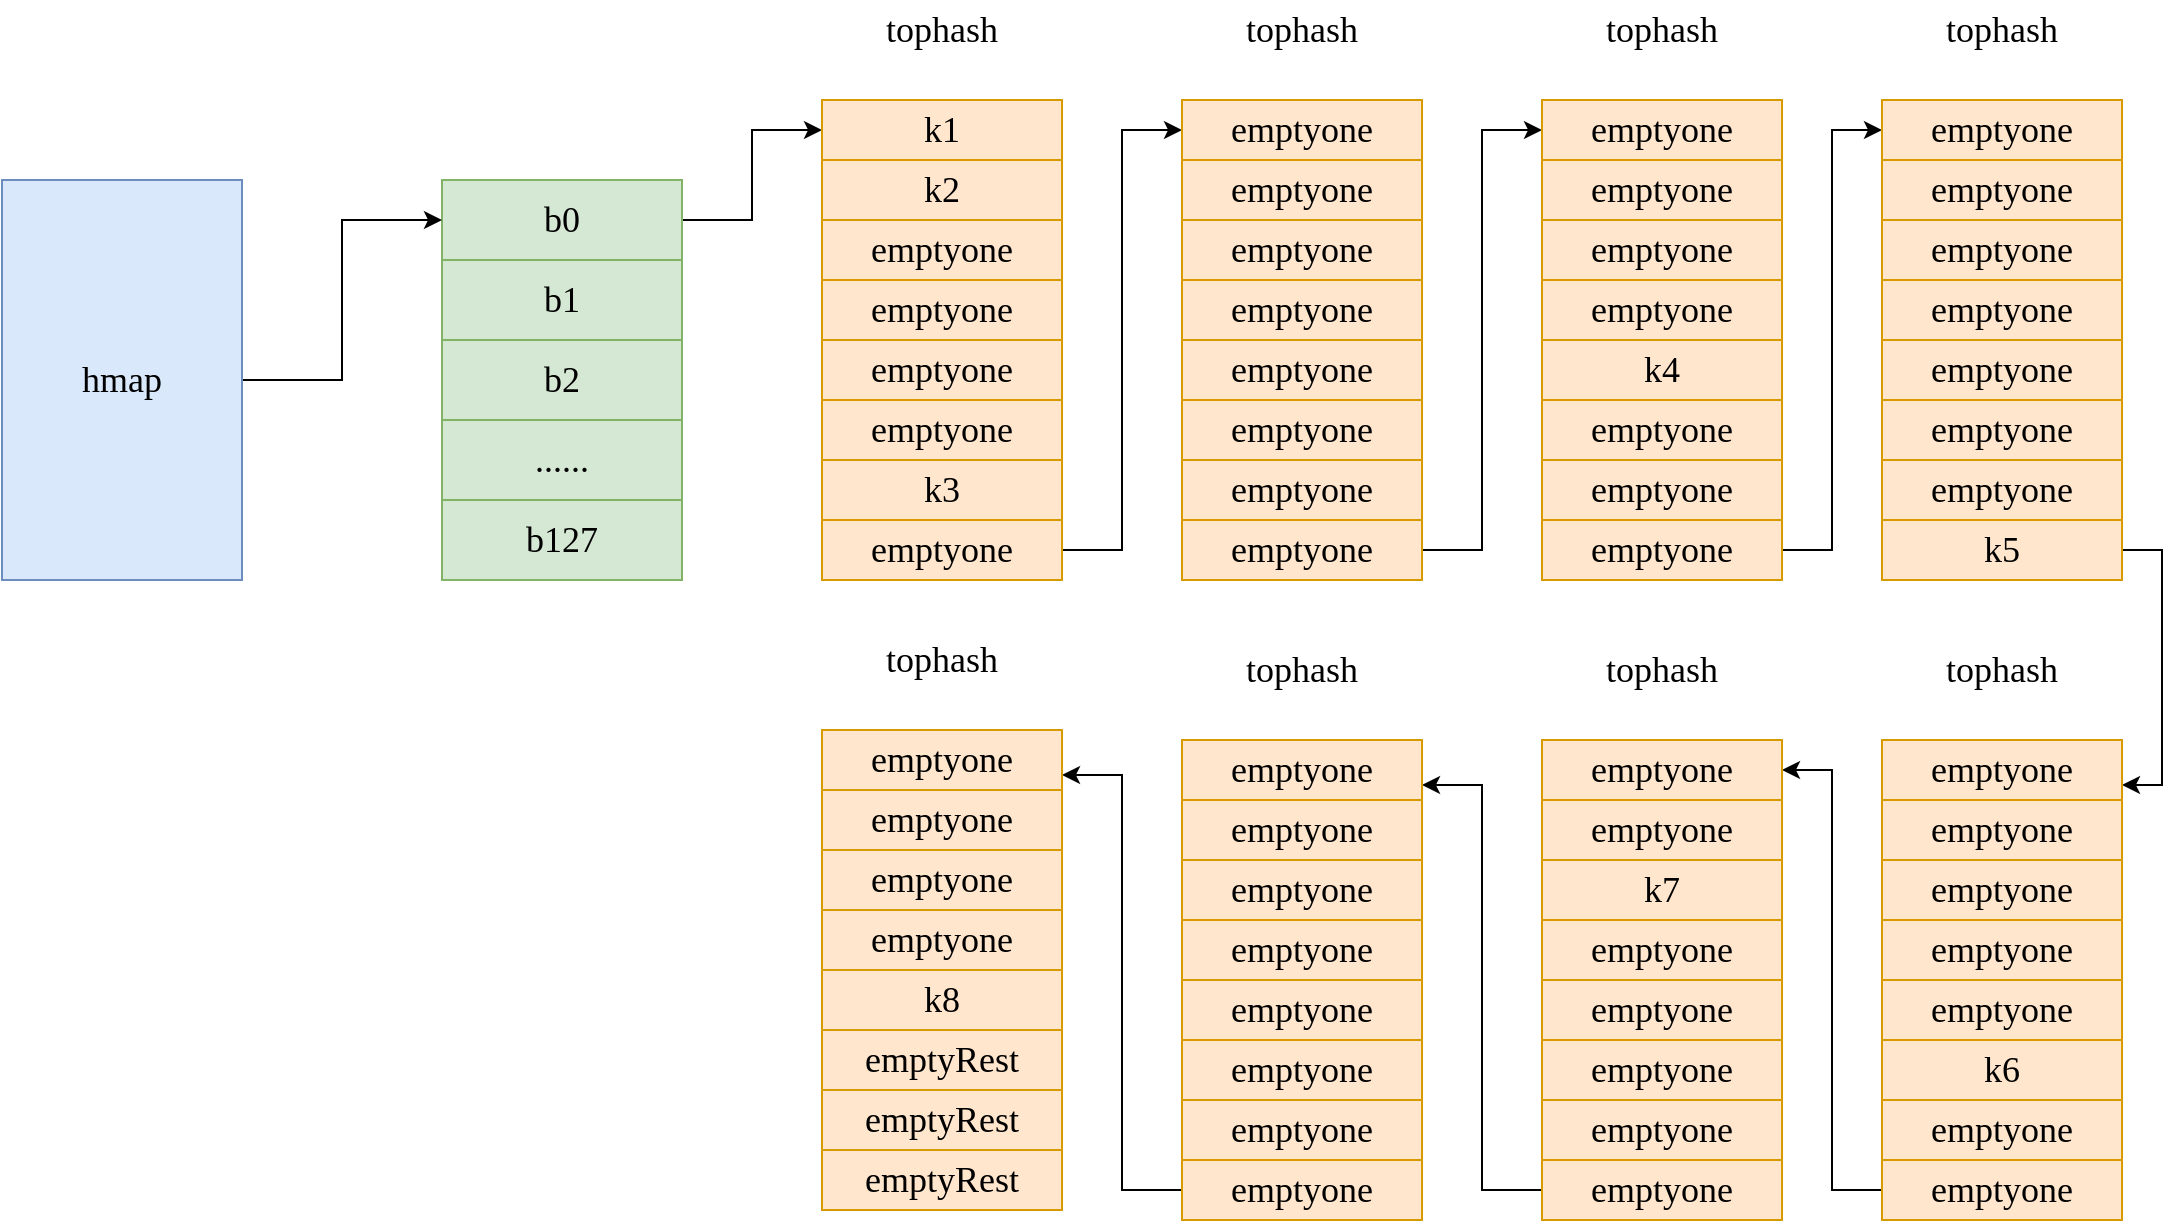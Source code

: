<mxfile version="20.2.3" type="device"><diagram id="9SW6HvLX9ItElKIPClBO" name="第 1 页"><mxGraphModel dx="1929" dy="852" grid="1" gridSize="10" guides="1" tooltips="1" connect="1" arrows="1" fold="1" page="1" pageScale="1" pageWidth="827" pageHeight="1169" math="0" shadow="0"><root><mxCell id="0"/><mxCell id="1" parent="0"/><mxCell id="N6K5-oXsicZ7SrlEYaeY-8" style="edgeStyle=orthogonalEdgeStyle;rounded=0;orthogonalLoop=1;jettySize=auto;html=1;entryX=0;entryY=0.5;entryDx=0;entryDy=0;fontFamily=Comic Sans MS;fontSize=18;labelBackgroundColor=none;" edge="1" parent="1" source="N6K5-oXsicZ7SrlEYaeY-2" target="N6K5-oXsicZ7SrlEYaeY-7"><mxGeometry relative="1" as="geometry"/></mxCell><mxCell id="N6K5-oXsicZ7SrlEYaeY-2" value="b0" style="rounded=0;whiteSpace=wrap;html=1;fontSize=18;fontFamily=Comic Sans MS;fillColor=#d5e8d4;strokeColor=#82b366;labelBackgroundColor=none;" vertex="1" parent="1"><mxGeometry x="100" y="160" width="120" height="40" as="geometry"/></mxCell><mxCell id="N6K5-oXsicZ7SrlEYaeY-3" value="b1" style="rounded=0;whiteSpace=wrap;html=1;fontSize=18;fontFamily=Comic Sans MS;fillColor=#d5e8d4;strokeColor=#82b366;labelBackgroundColor=none;" vertex="1" parent="1"><mxGeometry x="100" y="200" width="120" height="40" as="geometry"/></mxCell><mxCell id="N6K5-oXsicZ7SrlEYaeY-4" value="b2" style="rounded=0;whiteSpace=wrap;html=1;fontSize=18;fontFamily=Comic Sans MS;fillColor=#d5e8d4;strokeColor=#82b366;labelBackgroundColor=none;" vertex="1" parent="1"><mxGeometry x="100" y="240" width="120" height="40" as="geometry"/></mxCell><mxCell id="N6K5-oXsicZ7SrlEYaeY-5" value="......" style="rounded=0;whiteSpace=wrap;html=1;fontSize=18;fontFamily=Comic Sans MS;fillColor=#d5e8d4;strokeColor=#82b366;labelBackgroundColor=none;" vertex="1" parent="1"><mxGeometry x="100" y="280" width="120" height="40" as="geometry"/></mxCell><mxCell id="N6K5-oXsicZ7SrlEYaeY-6" value="b127" style="rounded=0;whiteSpace=wrap;html=1;fontSize=18;fontFamily=Comic Sans MS;fillColor=#d5e8d4;strokeColor=#82b366;labelBackgroundColor=none;" vertex="1" parent="1"><mxGeometry x="100" y="320" width="120" height="40" as="geometry"/></mxCell><mxCell id="N6K5-oXsicZ7SrlEYaeY-7" value="k1" style="rounded=0;whiteSpace=wrap;html=1;fontFamily=Comic Sans MS;fontSize=18;fillColor=#ffe6cc;strokeColor=#d79b00;labelBackgroundColor=none;" vertex="1" parent="1"><mxGeometry x="290" y="120" width="120" height="30" as="geometry"/></mxCell><mxCell id="N6K5-oXsicZ7SrlEYaeY-9" value="k2" style="rounded=0;whiteSpace=wrap;html=1;fontFamily=Comic Sans MS;fontSize=18;fillColor=#ffe6cc;strokeColor=#d79b00;labelBackgroundColor=none;" vertex="1" parent="1"><mxGeometry x="290" y="150" width="120" height="30" as="geometry"/></mxCell><mxCell id="N6K5-oXsicZ7SrlEYaeY-10" value="emptyone" style="rounded=0;whiteSpace=wrap;html=1;fontFamily=Comic Sans MS;fontSize=18;fillColor=#ffe6cc;strokeColor=#d79b00;labelBackgroundColor=none;" vertex="1" parent="1"><mxGeometry x="290" y="180" width="120" height="30" as="geometry"/></mxCell><mxCell id="N6K5-oXsicZ7SrlEYaeY-11" value="emptyone" style="rounded=0;whiteSpace=wrap;html=1;fontFamily=Comic Sans MS;fontSize=18;fillColor=#ffe6cc;strokeColor=#d79b00;labelBackgroundColor=none;" vertex="1" parent="1"><mxGeometry x="290" y="210" width="120" height="30" as="geometry"/></mxCell><mxCell id="N6K5-oXsicZ7SrlEYaeY-12" value="emptyone" style="rounded=0;whiteSpace=wrap;html=1;fontFamily=Comic Sans MS;fontSize=18;fillColor=#ffe6cc;strokeColor=#d79b00;labelBackgroundColor=none;" vertex="1" parent="1"><mxGeometry x="290" y="240" width="120" height="30" as="geometry"/></mxCell><mxCell id="N6K5-oXsicZ7SrlEYaeY-13" value="emptyone" style="rounded=0;whiteSpace=wrap;html=1;fontFamily=Comic Sans MS;fontSize=18;fillColor=#ffe6cc;strokeColor=#d79b00;labelBackgroundColor=none;" vertex="1" parent="1"><mxGeometry x="290" y="270" width="120" height="30" as="geometry"/></mxCell><mxCell id="N6K5-oXsicZ7SrlEYaeY-14" value="k3" style="rounded=0;whiteSpace=wrap;html=1;fontFamily=Comic Sans MS;fontSize=18;fillColor=#ffe6cc;strokeColor=#d79b00;labelBackgroundColor=none;" vertex="1" parent="1"><mxGeometry x="290" y="300" width="120" height="30" as="geometry"/></mxCell><mxCell id="N6K5-oXsicZ7SrlEYaeY-28" style="edgeStyle=orthogonalEdgeStyle;rounded=0;orthogonalLoop=1;jettySize=auto;html=1;entryX=0;entryY=0.5;entryDx=0;entryDy=0;fontFamily=Comic Sans MS;fontSize=18;labelBackgroundColor=none;" edge="1" parent="1" source="N6K5-oXsicZ7SrlEYaeY-15" target="N6K5-oXsicZ7SrlEYaeY-18"><mxGeometry relative="1" as="geometry"/></mxCell><mxCell id="N6K5-oXsicZ7SrlEYaeY-15" value="emptyone" style="rounded=0;whiteSpace=wrap;html=1;fontFamily=Comic Sans MS;fontSize=18;fillColor=#ffe6cc;strokeColor=#d79b00;labelBackgroundColor=none;" vertex="1" parent="1"><mxGeometry x="290" y="330" width="120" height="30" as="geometry"/></mxCell><mxCell id="N6K5-oXsicZ7SrlEYaeY-16" value="tophash" style="text;html=1;strokeColor=none;fillColor=none;align=center;verticalAlign=middle;whiteSpace=wrap;rounded=0;fontFamily=Comic Sans MS;fontSize=18;labelBackgroundColor=none;" vertex="1" parent="1"><mxGeometry x="320" y="70" width="60" height="30" as="geometry"/></mxCell><mxCell id="N6K5-oXsicZ7SrlEYaeY-18" value="emptyone" style="rounded=0;whiteSpace=wrap;html=1;fontFamily=Comic Sans MS;fontSize=18;fillColor=#ffe6cc;strokeColor=#d79b00;labelBackgroundColor=none;" vertex="1" parent="1"><mxGeometry x="470" y="120" width="120" height="30" as="geometry"/></mxCell><mxCell id="N6K5-oXsicZ7SrlEYaeY-19" value="emptyone" style="rounded=0;whiteSpace=wrap;html=1;fontFamily=Comic Sans MS;fontSize=18;fillColor=#ffe6cc;strokeColor=#d79b00;labelBackgroundColor=none;" vertex="1" parent="1"><mxGeometry x="470" y="150" width="120" height="30" as="geometry"/></mxCell><mxCell id="N6K5-oXsicZ7SrlEYaeY-20" value="emptyone" style="rounded=0;whiteSpace=wrap;html=1;fontFamily=Comic Sans MS;fontSize=18;fillColor=#ffe6cc;strokeColor=#d79b00;labelBackgroundColor=none;" vertex="1" parent="1"><mxGeometry x="470" y="180" width="120" height="30" as="geometry"/></mxCell><mxCell id="N6K5-oXsicZ7SrlEYaeY-21" value="emptyone" style="rounded=0;whiteSpace=wrap;html=1;fontFamily=Comic Sans MS;fontSize=18;fillColor=#ffe6cc;strokeColor=#d79b00;labelBackgroundColor=none;" vertex="1" parent="1"><mxGeometry x="470" y="210" width="120" height="30" as="geometry"/></mxCell><mxCell id="N6K5-oXsicZ7SrlEYaeY-22" value="emptyone" style="rounded=0;whiteSpace=wrap;html=1;fontFamily=Comic Sans MS;fontSize=18;fillColor=#ffe6cc;strokeColor=#d79b00;labelBackgroundColor=none;" vertex="1" parent="1"><mxGeometry x="470" y="240" width="120" height="30" as="geometry"/></mxCell><mxCell id="N6K5-oXsicZ7SrlEYaeY-23" value="emptyone" style="rounded=0;whiteSpace=wrap;html=1;fontFamily=Comic Sans MS;fontSize=18;fillColor=#ffe6cc;strokeColor=#d79b00;labelBackgroundColor=none;" vertex="1" parent="1"><mxGeometry x="470" y="270" width="120" height="30" as="geometry"/></mxCell><mxCell id="N6K5-oXsicZ7SrlEYaeY-24" value="emptyone" style="rounded=0;whiteSpace=wrap;html=1;fontFamily=Comic Sans MS;fontSize=18;fillColor=#ffe6cc;strokeColor=#d79b00;labelBackgroundColor=none;" vertex="1" parent="1"><mxGeometry x="470" y="300" width="120" height="30" as="geometry"/></mxCell><mxCell id="N6K5-oXsicZ7SrlEYaeY-39" style="edgeStyle=orthogonalEdgeStyle;rounded=0;orthogonalLoop=1;jettySize=auto;html=1;entryX=0;entryY=0.5;entryDx=0;entryDy=0;fontFamily=Comic Sans MS;fontSize=18;labelBackgroundColor=none;" edge="1" parent="1" source="N6K5-oXsicZ7SrlEYaeY-25" target="N6K5-oXsicZ7SrlEYaeY-29"><mxGeometry relative="1" as="geometry"/></mxCell><mxCell id="N6K5-oXsicZ7SrlEYaeY-25" value="emptyone" style="rounded=0;whiteSpace=wrap;html=1;fontFamily=Comic Sans MS;fontSize=18;fillColor=#ffe6cc;strokeColor=#d79b00;labelBackgroundColor=none;" vertex="1" parent="1"><mxGeometry x="470" y="330" width="120" height="30" as="geometry"/></mxCell><mxCell id="N6K5-oXsicZ7SrlEYaeY-26" value="tophash" style="text;html=1;strokeColor=none;fillColor=none;align=center;verticalAlign=middle;whiteSpace=wrap;rounded=0;fontFamily=Comic Sans MS;fontSize=18;labelBackgroundColor=none;" vertex="1" parent="1"><mxGeometry x="500" y="70" width="60" height="30" as="geometry"/></mxCell><mxCell id="N6K5-oXsicZ7SrlEYaeY-29" value="emptyone" style="rounded=0;whiteSpace=wrap;html=1;fontFamily=Comic Sans MS;fontSize=18;fillColor=#ffe6cc;strokeColor=#d79b00;labelBackgroundColor=none;" vertex="1" parent="1"><mxGeometry x="650" y="120" width="120" height="30" as="geometry"/></mxCell><mxCell id="N6K5-oXsicZ7SrlEYaeY-30" value="emptyone" style="rounded=0;whiteSpace=wrap;html=1;fontFamily=Comic Sans MS;fontSize=18;fillColor=#ffe6cc;strokeColor=#d79b00;labelBackgroundColor=none;" vertex="1" parent="1"><mxGeometry x="650" y="150" width="120" height="30" as="geometry"/></mxCell><mxCell id="N6K5-oXsicZ7SrlEYaeY-31" value="emptyone" style="rounded=0;whiteSpace=wrap;html=1;fontFamily=Comic Sans MS;fontSize=18;fillColor=#ffe6cc;strokeColor=#d79b00;labelBackgroundColor=none;" vertex="1" parent="1"><mxGeometry x="650" y="180" width="120" height="30" as="geometry"/></mxCell><mxCell id="N6K5-oXsicZ7SrlEYaeY-32" value="emptyone" style="rounded=0;whiteSpace=wrap;html=1;fontFamily=Comic Sans MS;fontSize=18;fillColor=#ffe6cc;strokeColor=#d79b00;labelBackgroundColor=none;" vertex="1" parent="1"><mxGeometry x="650" y="210" width="120" height="30" as="geometry"/></mxCell><mxCell id="N6K5-oXsicZ7SrlEYaeY-33" value="k4" style="rounded=0;whiteSpace=wrap;html=1;fontFamily=Comic Sans MS;fontSize=18;fillColor=#ffe6cc;strokeColor=#d79b00;labelBackgroundColor=none;" vertex="1" parent="1"><mxGeometry x="650" y="240" width="120" height="30" as="geometry"/></mxCell><mxCell id="N6K5-oXsicZ7SrlEYaeY-34" value="emptyone" style="rounded=0;whiteSpace=wrap;html=1;fontFamily=Comic Sans MS;fontSize=18;fillColor=#ffe6cc;strokeColor=#d79b00;labelBackgroundColor=none;" vertex="1" parent="1"><mxGeometry x="650" y="270" width="120" height="30" as="geometry"/></mxCell><mxCell id="N6K5-oXsicZ7SrlEYaeY-35" value="emptyone" style="rounded=0;whiteSpace=wrap;html=1;fontFamily=Comic Sans MS;fontSize=18;fillColor=#ffe6cc;strokeColor=#d79b00;labelBackgroundColor=none;" vertex="1" parent="1"><mxGeometry x="650" y="300" width="120" height="30" as="geometry"/></mxCell><mxCell id="N6K5-oXsicZ7SrlEYaeY-49" style="edgeStyle=orthogonalEdgeStyle;rounded=0;orthogonalLoop=1;jettySize=auto;html=1;entryX=0;entryY=0.5;entryDx=0;entryDy=0;fontFamily=Comic Sans MS;fontSize=18;labelBackgroundColor=none;" edge="1" parent="1" source="N6K5-oXsicZ7SrlEYaeY-36" target="N6K5-oXsicZ7SrlEYaeY-40"><mxGeometry relative="1" as="geometry"/></mxCell><mxCell id="N6K5-oXsicZ7SrlEYaeY-36" value="emptyone" style="rounded=0;whiteSpace=wrap;html=1;fontFamily=Comic Sans MS;fontSize=18;fillColor=#ffe6cc;strokeColor=#d79b00;labelBackgroundColor=none;" vertex="1" parent="1"><mxGeometry x="650" y="330" width="120" height="30" as="geometry"/></mxCell><mxCell id="N6K5-oXsicZ7SrlEYaeY-37" value="tophash" style="text;html=1;strokeColor=none;fillColor=none;align=center;verticalAlign=middle;whiteSpace=wrap;rounded=0;fontFamily=Comic Sans MS;fontSize=18;labelBackgroundColor=none;" vertex="1" parent="1"><mxGeometry x="680" y="70" width="60" height="30" as="geometry"/></mxCell><mxCell id="N6K5-oXsicZ7SrlEYaeY-38" style="edgeStyle=orthogonalEdgeStyle;rounded=0;orthogonalLoop=1;jettySize=auto;html=1;exitX=0.5;exitY=1;exitDx=0;exitDy=0;fontFamily=Comic Sans MS;fontSize=18;fillColor=#ffe6cc;strokeColor=#d79b00;labelBackgroundColor=none;" edge="1" parent="1" source="N6K5-oXsicZ7SrlEYaeY-25" target="N6K5-oXsicZ7SrlEYaeY-25"><mxGeometry relative="1" as="geometry"/></mxCell><mxCell id="N6K5-oXsicZ7SrlEYaeY-40" value="emptyone" style="rounded=0;whiteSpace=wrap;html=1;fontFamily=Comic Sans MS;fontSize=18;fillColor=#ffe6cc;strokeColor=#d79b00;labelBackgroundColor=none;" vertex="1" parent="1"><mxGeometry x="820" y="120" width="120" height="30" as="geometry"/></mxCell><mxCell id="N6K5-oXsicZ7SrlEYaeY-41" value="emptyone" style="rounded=0;whiteSpace=wrap;html=1;fontFamily=Comic Sans MS;fontSize=18;fillColor=#ffe6cc;strokeColor=#d79b00;labelBackgroundColor=none;" vertex="1" parent="1"><mxGeometry x="820" y="150" width="120" height="30" as="geometry"/></mxCell><mxCell id="N6K5-oXsicZ7SrlEYaeY-42" value="emptyone" style="rounded=0;whiteSpace=wrap;html=1;fontFamily=Comic Sans MS;fontSize=18;fillColor=#ffe6cc;strokeColor=#d79b00;labelBackgroundColor=none;" vertex="1" parent="1"><mxGeometry x="820" y="180" width="120" height="30" as="geometry"/></mxCell><mxCell id="N6K5-oXsicZ7SrlEYaeY-43" value="emptyone" style="rounded=0;whiteSpace=wrap;html=1;fontFamily=Comic Sans MS;fontSize=18;fillColor=#ffe6cc;strokeColor=#d79b00;labelBackgroundColor=none;" vertex="1" parent="1"><mxGeometry x="820" y="210" width="120" height="30" as="geometry"/></mxCell><mxCell id="N6K5-oXsicZ7SrlEYaeY-44" value="emptyone" style="rounded=0;whiteSpace=wrap;html=1;fontFamily=Comic Sans MS;fontSize=18;fillColor=#ffe6cc;strokeColor=#d79b00;labelBackgroundColor=none;" vertex="1" parent="1"><mxGeometry x="820" y="240" width="120" height="30" as="geometry"/></mxCell><mxCell id="N6K5-oXsicZ7SrlEYaeY-45" value="emptyone" style="rounded=0;whiteSpace=wrap;html=1;fontFamily=Comic Sans MS;fontSize=18;fillColor=#ffe6cc;strokeColor=#d79b00;labelBackgroundColor=none;" vertex="1" parent="1"><mxGeometry x="820" y="270" width="120" height="30" as="geometry"/></mxCell><mxCell id="N6K5-oXsicZ7SrlEYaeY-46" value="emptyone" style="rounded=0;whiteSpace=wrap;html=1;fontFamily=Comic Sans MS;fontSize=18;fillColor=#ffe6cc;strokeColor=#d79b00;labelBackgroundColor=none;" vertex="1" parent="1"><mxGeometry x="820" y="300" width="120" height="30" as="geometry"/></mxCell><mxCell id="N6K5-oXsicZ7SrlEYaeY-61" style="edgeStyle=orthogonalEdgeStyle;rounded=0;orthogonalLoop=1;jettySize=auto;html=1;entryX=1;entryY=0.75;entryDx=0;entryDy=0;fontFamily=Comic Sans MS;fontSize=18;labelBackgroundColor=none;" edge="1" parent="1" source="N6K5-oXsicZ7SrlEYaeY-47" target="N6K5-oXsicZ7SrlEYaeY-50"><mxGeometry relative="1" as="geometry"><Array as="points"><mxPoint x="960" y="345"/><mxPoint x="960" y="463"/></Array></mxGeometry></mxCell><mxCell id="N6K5-oXsicZ7SrlEYaeY-47" value="k5" style="rounded=0;whiteSpace=wrap;html=1;fontFamily=Comic Sans MS;fontSize=18;fillColor=#ffe6cc;strokeColor=#d79b00;labelBackgroundColor=none;" vertex="1" parent="1"><mxGeometry x="820" y="330" width="120" height="30" as="geometry"/></mxCell><mxCell id="N6K5-oXsicZ7SrlEYaeY-48" value="tophash" style="text;html=1;strokeColor=none;fillColor=none;align=center;verticalAlign=middle;whiteSpace=wrap;rounded=0;fontFamily=Comic Sans MS;fontSize=18;labelBackgroundColor=none;" vertex="1" parent="1"><mxGeometry x="850" y="70" width="60" height="30" as="geometry"/></mxCell><mxCell id="N6K5-oXsicZ7SrlEYaeY-50" value="emptyone" style="rounded=0;whiteSpace=wrap;html=1;fontFamily=Comic Sans MS;fontSize=18;fillColor=#ffe6cc;strokeColor=#d79b00;labelBackgroundColor=none;" vertex="1" parent="1"><mxGeometry x="820" y="440" width="120" height="30" as="geometry"/></mxCell><mxCell id="N6K5-oXsicZ7SrlEYaeY-51" value="emptyone" style="rounded=0;whiteSpace=wrap;html=1;fontFamily=Comic Sans MS;fontSize=18;fillColor=#ffe6cc;strokeColor=#d79b00;labelBackgroundColor=none;" vertex="1" parent="1"><mxGeometry x="820" y="470" width="120" height="30" as="geometry"/></mxCell><mxCell id="N6K5-oXsicZ7SrlEYaeY-52" value="emptyone" style="rounded=0;whiteSpace=wrap;html=1;fontFamily=Comic Sans MS;fontSize=18;fillColor=#ffe6cc;strokeColor=#d79b00;labelBackgroundColor=none;" vertex="1" parent="1"><mxGeometry x="820" y="500" width="120" height="30" as="geometry"/></mxCell><mxCell id="N6K5-oXsicZ7SrlEYaeY-53" value="emptyone" style="rounded=0;whiteSpace=wrap;html=1;fontFamily=Comic Sans MS;fontSize=18;fillColor=#ffe6cc;strokeColor=#d79b00;labelBackgroundColor=none;" vertex="1" parent="1"><mxGeometry x="820" y="530" width="120" height="30" as="geometry"/></mxCell><mxCell id="N6K5-oXsicZ7SrlEYaeY-54" value="emptyone" style="rounded=0;whiteSpace=wrap;html=1;fontFamily=Comic Sans MS;fontSize=18;fillColor=#ffe6cc;strokeColor=#d79b00;labelBackgroundColor=none;" vertex="1" parent="1"><mxGeometry x="820" y="560" width="120" height="30" as="geometry"/></mxCell><mxCell id="N6K5-oXsicZ7SrlEYaeY-55" value="k6" style="rounded=0;whiteSpace=wrap;html=1;fontFamily=Comic Sans MS;fontSize=18;fillColor=#ffe6cc;strokeColor=#d79b00;labelBackgroundColor=none;" vertex="1" parent="1"><mxGeometry x="820" y="590" width="120" height="30" as="geometry"/></mxCell><mxCell id="N6K5-oXsicZ7SrlEYaeY-56" value="emptyone" style="rounded=0;whiteSpace=wrap;html=1;fontFamily=Comic Sans MS;fontSize=18;fillColor=#ffe6cc;strokeColor=#d79b00;labelBackgroundColor=none;" vertex="1" parent="1"><mxGeometry x="820" y="620" width="120" height="30" as="geometry"/></mxCell><mxCell id="N6K5-oXsicZ7SrlEYaeY-71" style="edgeStyle=orthogonalEdgeStyle;rounded=0;orthogonalLoop=1;jettySize=auto;html=1;entryX=1;entryY=0.5;entryDx=0;entryDy=0;fontFamily=Comic Sans MS;fontSize=18;labelBackgroundColor=none;" edge="1" parent="1" source="N6K5-oXsicZ7SrlEYaeY-57" target="N6K5-oXsicZ7SrlEYaeY-62"><mxGeometry relative="1" as="geometry"/></mxCell><mxCell id="N6K5-oXsicZ7SrlEYaeY-57" value="emptyone" style="rounded=0;whiteSpace=wrap;html=1;fontFamily=Comic Sans MS;fontSize=18;fillColor=#ffe6cc;strokeColor=#d79b00;labelBackgroundColor=none;" vertex="1" parent="1"><mxGeometry x="820" y="650" width="120" height="30" as="geometry"/></mxCell><mxCell id="N6K5-oXsicZ7SrlEYaeY-58" value="tophash" style="text;html=1;strokeColor=none;fillColor=none;align=center;verticalAlign=middle;whiteSpace=wrap;rounded=0;fontFamily=Comic Sans MS;fontSize=18;labelBackgroundColor=none;" vertex="1" parent="1"><mxGeometry x="850" y="390" width="60" height="30" as="geometry"/></mxCell><mxCell id="N6K5-oXsicZ7SrlEYaeY-62" value="emptyone" style="rounded=0;whiteSpace=wrap;html=1;fontFamily=Comic Sans MS;fontSize=18;fillColor=#ffe6cc;strokeColor=#d79b00;labelBackgroundColor=none;" vertex="1" parent="1"><mxGeometry x="650" y="440" width="120" height="30" as="geometry"/></mxCell><mxCell id="N6K5-oXsicZ7SrlEYaeY-63" value="emptyone" style="rounded=0;whiteSpace=wrap;html=1;fontFamily=Comic Sans MS;fontSize=18;fillColor=#ffe6cc;strokeColor=#d79b00;labelBackgroundColor=none;" vertex="1" parent="1"><mxGeometry x="650" y="470" width="120" height="30" as="geometry"/></mxCell><mxCell id="N6K5-oXsicZ7SrlEYaeY-64" value="k7" style="rounded=0;whiteSpace=wrap;html=1;fontFamily=Comic Sans MS;fontSize=18;fillColor=#ffe6cc;strokeColor=#d79b00;labelBackgroundColor=none;" vertex="1" parent="1"><mxGeometry x="650" y="500" width="120" height="30" as="geometry"/></mxCell><mxCell id="N6K5-oXsicZ7SrlEYaeY-65" value="emptyone" style="rounded=0;whiteSpace=wrap;html=1;fontFamily=Comic Sans MS;fontSize=18;fillColor=#ffe6cc;strokeColor=#d79b00;labelBackgroundColor=none;" vertex="1" parent="1"><mxGeometry x="650" y="530" width="120" height="30" as="geometry"/></mxCell><mxCell id="N6K5-oXsicZ7SrlEYaeY-66" value="emptyone" style="rounded=0;whiteSpace=wrap;html=1;fontFamily=Comic Sans MS;fontSize=18;fillColor=#ffe6cc;strokeColor=#d79b00;labelBackgroundColor=none;" vertex="1" parent="1"><mxGeometry x="650" y="560" width="120" height="30" as="geometry"/></mxCell><mxCell id="N6K5-oXsicZ7SrlEYaeY-67" value="&lt;span style=&quot;color: rgb(0, 0, 0); font-family: &amp;quot;Comic Sans MS&amp;quot;; font-size: 18px; font-style: normal; font-variant-ligatures: normal; font-variant-caps: normal; font-weight: 400; letter-spacing: normal; orphans: 2; text-align: center; text-indent: 0px; text-transform: none; widows: 2; word-spacing: 0px; -webkit-text-stroke-width: 0px; text-decoration-thickness: initial; text-decoration-style: initial; text-decoration-color: initial; float: none; display: inline !important;&quot;&gt;emptyone&lt;/span&gt;&lt;br&gt;" style="rounded=0;whiteSpace=wrap;html=1;fontFamily=Comic Sans MS;fontSize=18;fillColor=#ffe6cc;strokeColor=#d79b00;labelBackgroundColor=none;" vertex="1" parent="1"><mxGeometry x="650" y="590" width="120" height="30" as="geometry"/></mxCell><mxCell id="N6K5-oXsicZ7SrlEYaeY-68" value="emptyone" style="rounded=0;whiteSpace=wrap;html=1;fontFamily=Comic Sans MS;fontSize=18;fillColor=#ffe6cc;strokeColor=#d79b00;labelBackgroundColor=none;" vertex="1" parent="1"><mxGeometry x="650" y="620" width="120" height="30" as="geometry"/></mxCell><mxCell id="N6K5-oXsicZ7SrlEYaeY-81" style="edgeStyle=orthogonalEdgeStyle;rounded=0;orthogonalLoop=1;jettySize=auto;html=1;entryX=1;entryY=0.75;entryDx=0;entryDy=0;fontFamily=Comic Sans MS;fontSize=18;labelBackgroundColor=none;" edge="1" parent="1" source="N6K5-oXsicZ7SrlEYaeY-69" target="N6K5-oXsicZ7SrlEYaeY-72"><mxGeometry relative="1" as="geometry"/></mxCell><mxCell id="N6K5-oXsicZ7SrlEYaeY-69" value="emptyone" style="rounded=0;whiteSpace=wrap;html=1;fontFamily=Comic Sans MS;fontSize=18;fillColor=#ffe6cc;strokeColor=#d79b00;labelBackgroundColor=none;" vertex="1" parent="1"><mxGeometry x="650" y="650" width="120" height="30" as="geometry"/></mxCell><mxCell id="N6K5-oXsicZ7SrlEYaeY-70" value="tophash" style="text;html=1;strokeColor=none;fillColor=none;align=center;verticalAlign=middle;whiteSpace=wrap;rounded=0;fontFamily=Comic Sans MS;fontSize=18;labelBackgroundColor=none;" vertex="1" parent="1"><mxGeometry x="680" y="390" width="60" height="30" as="geometry"/></mxCell><mxCell id="N6K5-oXsicZ7SrlEYaeY-72" value="emptyone" style="rounded=0;whiteSpace=wrap;html=1;fontFamily=Comic Sans MS;fontSize=18;fillColor=#ffe6cc;strokeColor=#d79b00;labelBackgroundColor=none;" vertex="1" parent="1"><mxGeometry x="470" y="440" width="120" height="30" as="geometry"/></mxCell><mxCell id="N6K5-oXsicZ7SrlEYaeY-73" value="emptyone" style="rounded=0;whiteSpace=wrap;html=1;fontFamily=Comic Sans MS;fontSize=18;fillColor=#ffe6cc;strokeColor=#d79b00;labelBackgroundColor=none;" vertex="1" parent="1"><mxGeometry x="470" y="470" width="120" height="30" as="geometry"/></mxCell><mxCell id="N6K5-oXsicZ7SrlEYaeY-74" value="emptyone" style="rounded=0;whiteSpace=wrap;html=1;fontFamily=Comic Sans MS;fontSize=18;fillColor=#ffe6cc;strokeColor=#d79b00;labelBackgroundColor=none;" vertex="1" parent="1"><mxGeometry x="470" y="500" width="120" height="30" as="geometry"/></mxCell><mxCell id="N6K5-oXsicZ7SrlEYaeY-75" value="emptyone" style="rounded=0;whiteSpace=wrap;html=1;fontFamily=Comic Sans MS;fontSize=18;fillColor=#ffe6cc;strokeColor=#d79b00;labelBackgroundColor=none;" vertex="1" parent="1"><mxGeometry x="470" y="530" width="120" height="30" as="geometry"/></mxCell><mxCell id="N6K5-oXsicZ7SrlEYaeY-76" value="emptyone" style="rounded=0;whiteSpace=wrap;html=1;fontFamily=Comic Sans MS;fontSize=18;fillColor=#ffe6cc;strokeColor=#d79b00;labelBackgroundColor=none;" vertex="1" parent="1"><mxGeometry x="470" y="560" width="120" height="30" as="geometry"/></mxCell><mxCell id="N6K5-oXsicZ7SrlEYaeY-77" value="&lt;span style=&quot;color: rgb(0, 0, 0); font-family: &amp;quot;Comic Sans MS&amp;quot;; font-size: 18px; font-style: normal; font-variant-ligatures: normal; font-variant-caps: normal; font-weight: 400; letter-spacing: normal; orphans: 2; text-align: center; text-indent: 0px; text-transform: none; widows: 2; word-spacing: 0px; -webkit-text-stroke-width: 0px; text-decoration-thickness: initial; text-decoration-style: initial; text-decoration-color: initial; float: none; display: inline !important;&quot;&gt;emptyone&lt;/span&gt;&lt;br&gt;" style="rounded=0;whiteSpace=wrap;html=1;fontFamily=Comic Sans MS;fontSize=18;fillColor=#ffe6cc;strokeColor=#d79b00;labelBackgroundColor=none;" vertex="1" parent="1"><mxGeometry x="470" y="590" width="120" height="30" as="geometry"/></mxCell><mxCell id="N6K5-oXsicZ7SrlEYaeY-78" value="emptyone" style="rounded=0;whiteSpace=wrap;html=1;fontFamily=Comic Sans MS;fontSize=18;fillColor=#ffe6cc;strokeColor=#d79b00;labelBackgroundColor=none;" vertex="1" parent="1"><mxGeometry x="470" y="620" width="120" height="30" as="geometry"/></mxCell><mxCell id="N6K5-oXsicZ7SrlEYaeY-92" style="edgeStyle=orthogonalEdgeStyle;rounded=0;orthogonalLoop=1;jettySize=auto;html=1;entryX=1;entryY=0.75;entryDx=0;entryDy=0;fontFamily=Comic Sans MS;fontSize=18;labelBackgroundColor=none;" edge="1" parent="1" source="N6K5-oXsicZ7SrlEYaeY-79" target="N6K5-oXsicZ7SrlEYaeY-83"><mxGeometry relative="1" as="geometry"/></mxCell><mxCell id="N6K5-oXsicZ7SrlEYaeY-79" value="emptyone" style="rounded=0;whiteSpace=wrap;html=1;fontFamily=Comic Sans MS;fontSize=18;fillColor=#ffe6cc;strokeColor=#d79b00;labelBackgroundColor=none;" vertex="1" parent="1"><mxGeometry x="470" y="650" width="120" height="30" as="geometry"/></mxCell><mxCell id="N6K5-oXsicZ7SrlEYaeY-80" value="tophash" style="text;html=1;strokeColor=none;fillColor=none;align=center;verticalAlign=middle;whiteSpace=wrap;rounded=0;fontFamily=Comic Sans MS;fontSize=18;labelBackgroundColor=none;" vertex="1" parent="1"><mxGeometry x="500" y="390" width="60" height="30" as="geometry"/></mxCell><mxCell id="N6K5-oXsicZ7SrlEYaeY-82" style="edgeStyle=orthogonalEdgeStyle;rounded=0;orthogonalLoop=1;jettySize=auto;html=1;exitX=0.5;exitY=1;exitDx=0;exitDy=0;fontFamily=Comic Sans MS;fontSize=18;fillColor=#ffe6cc;strokeColor=#d79b00;labelBackgroundColor=none;" edge="1" parent="1"><mxGeometry relative="1" as="geometry"><mxPoint x="350" y="355" as="sourcePoint"/><mxPoint x="350" y="355" as="targetPoint"/></mxGeometry></mxCell><mxCell id="N6K5-oXsicZ7SrlEYaeY-83" value="emptyone" style="rounded=0;whiteSpace=wrap;html=1;fontFamily=Comic Sans MS;fontSize=18;fillColor=#ffe6cc;strokeColor=#d79b00;labelBackgroundColor=none;" vertex="1" parent="1"><mxGeometry x="290" y="435" width="120" height="30" as="geometry"/></mxCell><mxCell id="N6K5-oXsicZ7SrlEYaeY-84" value="emptyone" style="rounded=0;whiteSpace=wrap;html=1;fontFamily=Comic Sans MS;fontSize=18;fillColor=#ffe6cc;strokeColor=#d79b00;labelBackgroundColor=none;" vertex="1" parent="1"><mxGeometry x="290" y="465" width="120" height="30" as="geometry"/></mxCell><mxCell id="N6K5-oXsicZ7SrlEYaeY-85" value="emptyone" style="rounded=0;whiteSpace=wrap;html=1;fontFamily=Comic Sans MS;fontSize=18;fillColor=#ffe6cc;strokeColor=#d79b00;labelBackgroundColor=none;" vertex="1" parent="1"><mxGeometry x="290" y="495" width="120" height="30" as="geometry"/></mxCell><mxCell id="N6K5-oXsicZ7SrlEYaeY-86" value="emptyone" style="rounded=0;whiteSpace=wrap;html=1;fontFamily=Comic Sans MS;fontSize=18;fillColor=#ffe6cc;strokeColor=#d79b00;labelBackgroundColor=none;" vertex="1" parent="1"><mxGeometry x="290" y="525" width="120" height="30" as="geometry"/></mxCell><mxCell id="N6K5-oXsicZ7SrlEYaeY-87" value="k8" style="rounded=0;whiteSpace=wrap;html=1;fontFamily=Comic Sans MS;fontSize=18;fillColor=#ffe6cc;strokeColor=#d79b00;labelBackgroundColor=none;" vertex="1" parent="1"><mxGeometry x="290" y="555" width="120" height="30" as="geometry"/></mxCell><mxCell id="N6K5-oXsicZ7SrlEYaeY-88" value="&lt;span style=&quot;color: rgb(0, 0, 0); font-family: &amp;quot;Comic Sans MS&amp;quot;; font-size: 18px; font-style: normal; font-variant-ligatures: normal; font-variant-caps: normal; font-weight: 400; letter-spacing: normal; orphans: 2; text-align: center; text-indent: 0px; text-transform: none; widows: 2; word-spacing: 0px; -webkit-text-stroke-width: 0px; text-decoration-thickness: initial; text-decoration-style: initial; text-decoration-color: initial; float: none; display: inline !important;&quot;&gt;emptyRest&lt;/span&gt;" style="rounded=0;whiteSpace=wrap;html=1;fontFamily=Comic Sans MS;fontSize=18;fillColor=#ffe6cc;strokeColor=#d79b00;labelBackgroundColor=none;" vertex="1" parent="1"><mxGeometry x="290" y="585" width="120" height="30" as="geometry"/></mxCell><mxCell id="N6K5-oXsicZ7SrlEYaeY-89" value="emptyRest" style="rounded=0;whiteSpace=wrap;html=1;fontFamily=Comic Sans MS;fontSize=18;fillColor=#ffe6cc;strokeColor=#d79b00;labelBackgroundColor=none;" vertex="1" parent="1"><mxGeometry x="290" y="615" width="120" height="30" as="geometry"/></mxCell><mxCell id="N6K5-oXsicZ7SrlEYaeY-90" value="emptyRest" style="rounded=0;whiteSpace=wrap;html=1;fontFamily=Comic Sans MS;fontSize=18;fillColor=#ffe6cc;strokeColor=#d79b00;labelBackgroundColor=none;" vertex="1" parent="1"><mxGeometry x="290" y="645" width="120" height="30" as="geometry"/></mxCell><mxCell id="N6K5-oXsicZ7SrlEYaeY-91" value="tophash" style="text;html=1;strokeColor=none;fillColor=none;align=center;verticalAlign=middle;whiteSpace=wrap;rounded=0;fontFamily=Comic Sans MS;fontSize=18;labelBackgroundColor=none;" vertex="1" parent="1"><mxGeometry x="320" y="385" width="60" height="30" as="geometry"/></mxCell><mxCell id="N6K5-oXsicZ7SrlEYaeY-95" style="edgeStyle=orthogonalEdgeStyle;rounded=0;orthogonalLoop=1;jettySize=auto;html=1;entryX=0;entryY=0.5;entryDx=0;entryDy=0;labelBackgroundColor=none;fontFamily=Comic Sans MS;fontSize=18;" edge="1" parent="1" source="N6K5-oXsicZ7SrlEYaeY-94" target="N6K5-oXsicZ7SrlEYaeY-2"><mxGeometry relative="1" as="geometry"/></mxCell><mxCell id="N6K5-oXsicZ7SrlEYaeY-94" value="hmap" style="rounded=0;whiteSpace=wrap;html=1;labelBackgroundColor=none;fontFamily=Comic Sans MS;fontSize=18;fillColor=#dae8fc;strokeColor=#6c8ebf;" vertex="1" parent="1"><mxGeometry x="-120" y="160" width="120" height="200" as="geometry"/></mxCell></root></mxGraphModel></diagram></mxfile>